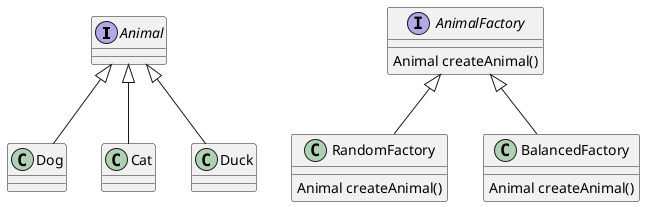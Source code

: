 @startuml

interface Animal
class Dog
class Cat
class Duck

interface AnimalFactory {
  Animal createAnimal()
}

class RandomFactory {
  Animal createAnimal()
}

class BalancedFactory {
  Animal createAnimal()
}

Animal <|-- Dog
Animal <|-- Cat
Animal <|-- Duck

AnimalFactory <|-- BalancedFactory
AnimalFactory <|-- RandomFactory

@enduml